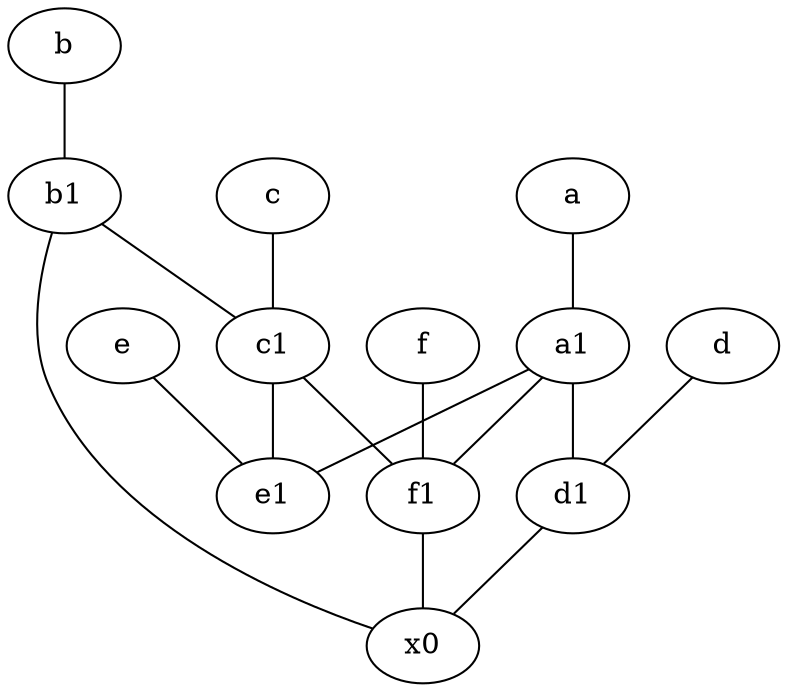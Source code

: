 graph {
	node [labelfontsize=50]
	e [labelfontsize=50 pos="7,9!"]
	a [labelfontsize=50 pos="8,2!"]
	b1 [labelfontsize=50 pos="9,4!"]
	a1 [labelfontsize=50 pos="8,3!"]
	c1 [labelfontsize=50 pos="4.5,3!"]
	e1 [labelfontsize=50 pos="7,7!"]
	x0 [labelfontsize=50]
	c [labelfontsize=50 pos="4.5,2!"]
	d1 [labelfontsize=50 pos="3,5!"]
	d [labelfontsize=50 pos="2,5!"]
	b [labelfontsize=50 pos="10,4!"]
	f [labelfontsize=50 pos="3,9!"]
	f1 [labelfontsize=50 pos="3,8!"]
	c1 -- f1
	a1 -- e1
	d -- d1
	a -- a1
	c1 -- e1
	e -- e1
	a1 -- f1
	b1 -- c1
	a1 -- d1
	f1 -- x0
	b1 -- x0
	b -- b1
	d1 -- x0
	f -- f1
	c -- c1
}
